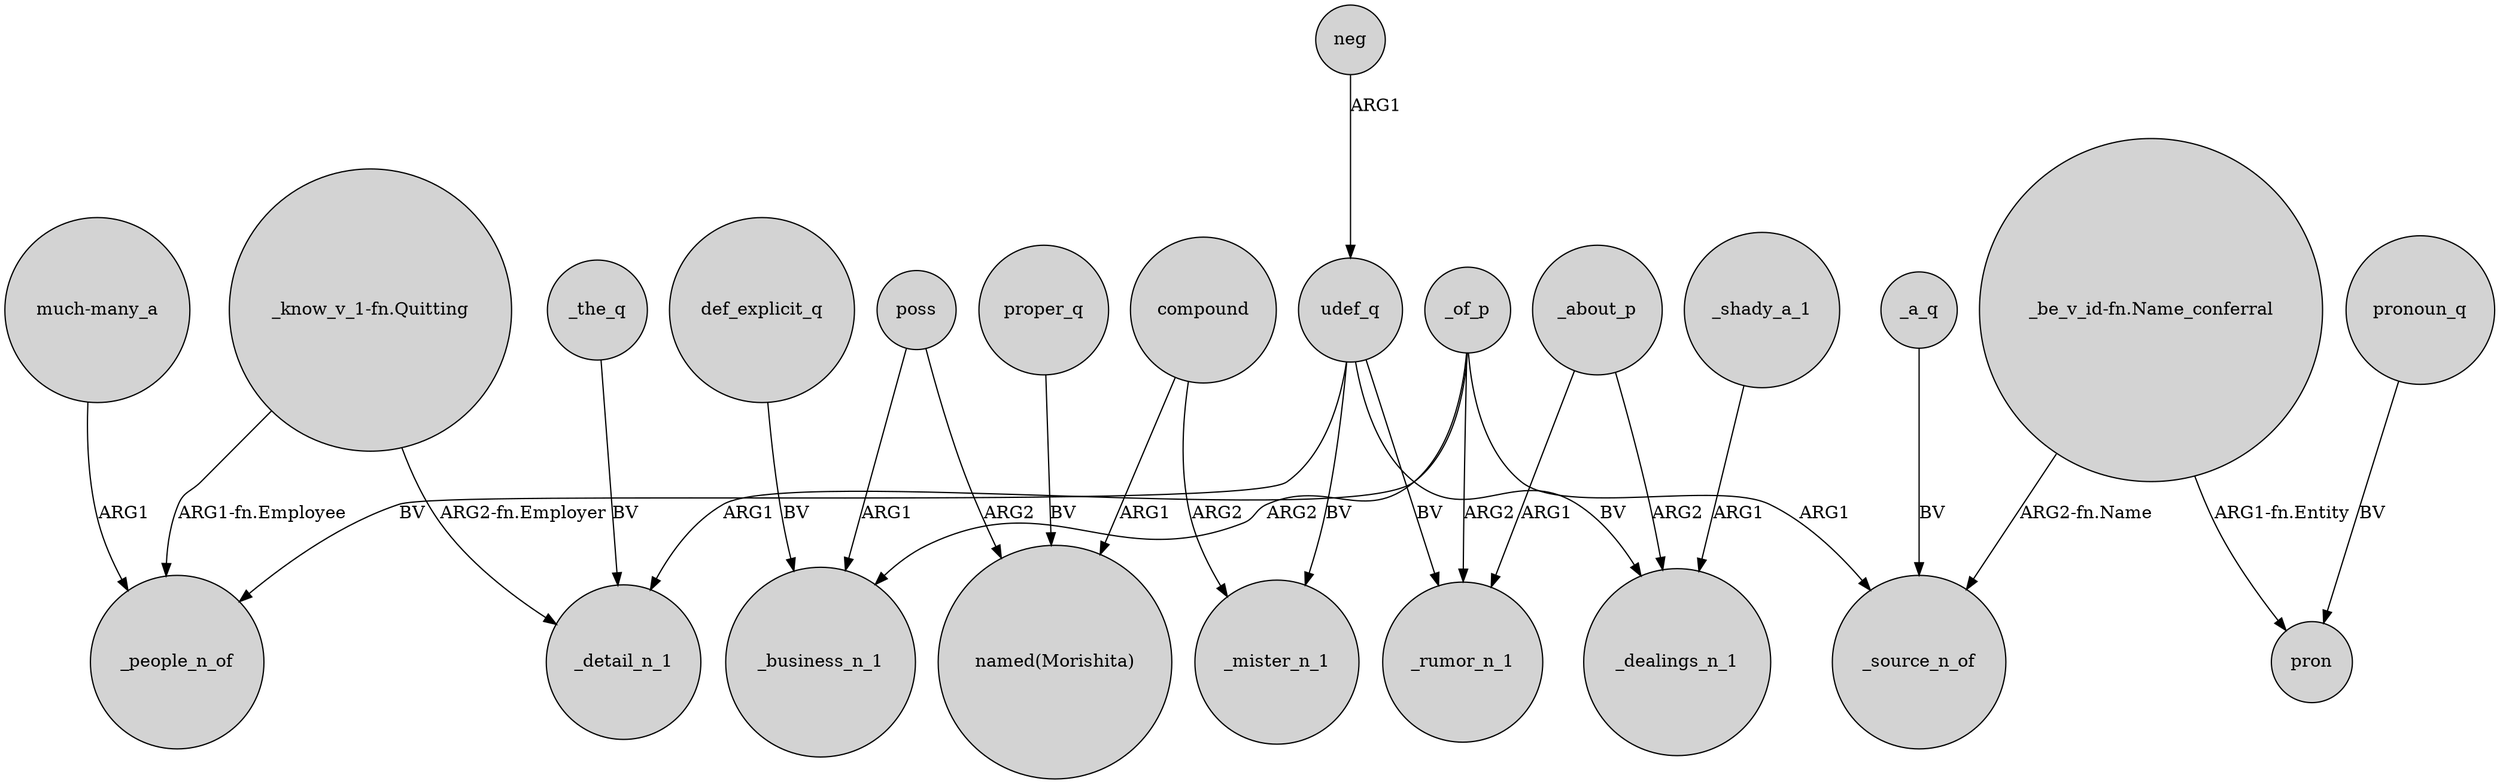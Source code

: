 digraph {
	node [shape=circle style=filled]
	udef_q -> _people_n_of [label=BV]
	def_explicit_q -> _business_n_1 [label=BV]
	_about_p -> _dealings_n_1 [label=ARG2]
	compound -> _mister_n_1 [label=ARG2]
	_about_p -> _rumor_n_1 [label=ARG1]
	poss -> _business_n_1 [label=ARG1]
	_a_q -> _source_n_of [label=BV]
	"_know_v_1-fn.Quitting" -> _detail_n_1 [label="ARG2-fn.Employer"]
	"_be_v_id-fn.Name_conferral" -> _source_n_of [label="ARG2-fn.Name"]
	_of_p -> _rumor_n_1 [label=ARG2]
	poss -> "named(Morishita)" [label=ARG2]
	"_know_v_1-fn.Quitting" -> _people_n_of [label="ARG1-fn.Employee"]
	udef_q -> _mister_n_1 [label=BV]
	pronoun_q -> pron [label=BV]
	_of_p -> _detail_n_1 [label=ARG1]
	"much-many_a" -> _people_n_of [label=ARG1]
	_shady_a_1 -> _dealings_n_1 [label=ARG1]
	proper_q -> "named(Morishita)" [label=BV]
	udef_q -> _dealings_n_1 [label=BV]
	_of_p -> _source_n_of [label=ARG1]
	_of_p -> _business_n_1 [label=ARG2]
	"_be_v_id-fn.Name_conferral" -> pron [label="ARG1-fn.Entity"]
	_the_q -> _detail_n_1 [label=BV]
	compound -> "named(Morishita)" [label=ARG1]
	udef_q -> _rumor_n_1 [label=BV]
	neg -> udef_q [label=ARG1]
}
